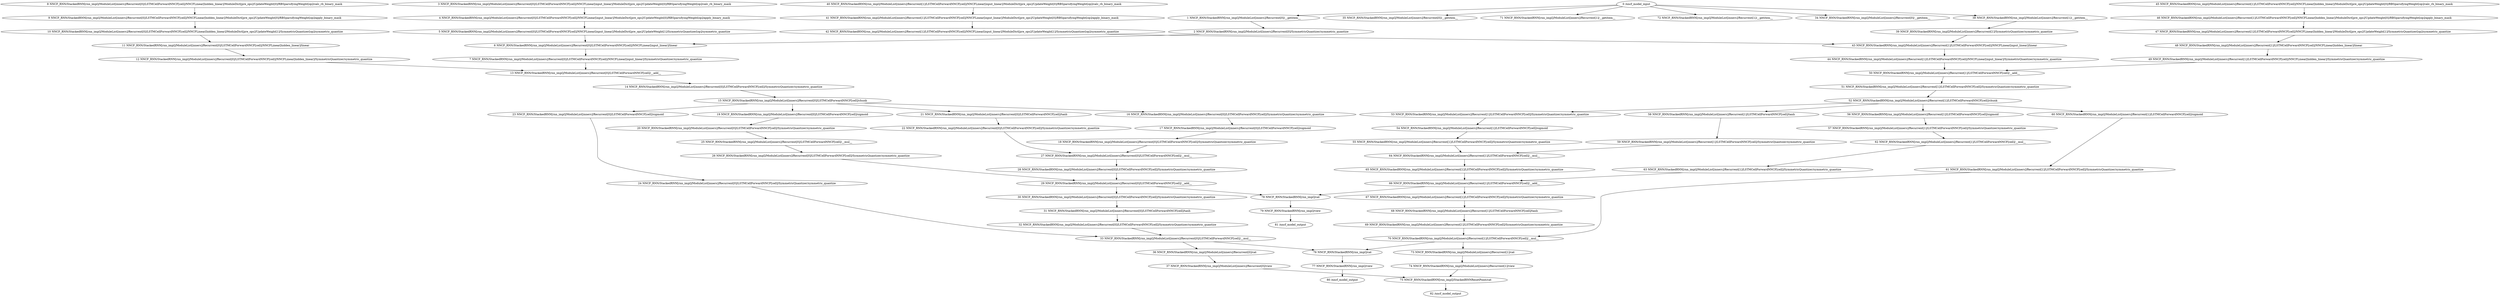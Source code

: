 strict digraph  {
"0 /nncf_model_input" [id=0, scope="", type=nncf_model_input];
"1 NNCF_RNN/StackedRNN[rnn_impl]/ModuleList[inners]/Recurrent[0]/__getitem__" [id=1, scope="NNCF_RNN/StackedRNN[rnn_impl]/ModuleList[inners]/Recurrent[0]", type=__getitem__];
"2 NNCF_RNN/StackedRNN[rnn_impl]/ModuleList[inners]/Recurrent[0]/SymmetricQuantizer/symmetric_quantize" [id=2, scope="NNCF_RNN/StackedRNN[rnn_impl]/ModuleList[inners]/Recurrent[0]/SymmetricQuantizer", type=symmetric_quantize];
"3 NNCF_RNN/StackedRNN[rnn_impl]/ModuleList[inners]/Recurrent[0]/LSTMCellForwardNNCF[cell]/NNCFLinear[input_linear]/ModuleDict[pre_ops]/UpdateWeight[0]/RBSparsifyingWeight[op]/calc_rb_binary_mask" [id=3, scope="NNCF_RNN/StackedRNN[rnn_impl]/ModuleList[inners]/Recurrent[0]/LSTMCellForwardNNCF[cell]/NNCFLinear[input_linear]/ModuleDict[pre_ops]/UpdateWeight[0]/RBSparsifyingWeight[op]", type=calc_rb_binary_mask];
"4 NNCF_RNN/StackedRNN[rnn_impl]/ModuleList[inners]/Recurrent[0]/LSTMCellForwardNNCF[cell]/NNCFLinear[input_linear]/ModuleDict[pre_ops]/UpdateWeight[0]/RBSparsifyingWeight[op]/apply_binary_mask" [id=4, scope="NNCF_RNN/StackedRNN[rnn_impl]/ModuleList[inners]/Recurrent[0]/LSTMCellForwardNNCF[cell]/NNCFLinear[input_linear]/ModuleDict[pre_ops]/UpdateWeight[0]/RBSparsifyingWeight[op]", type=apply_binary_mask];
"5 NNCF_RNN/StackedRNN[rnn_impl]/ModuleList[inners]/Recurrent[0]/LSTMCellForwardNNCF[cell]/NNCFLinear[input_linear]/ModuleDict[pre_ops]/UpdateWeight[1]/SymmetricQuantizer[op]/symmetric_quantize" [id=5, scope="NNCF_RNN/StackedRNN[rnn_impl]/ModuleList[inners]/Recurrent[0]/LSTMCellForwardNNCF[cell]/NNCFLinear[input_linear]/ModuleDict[pre_ops]/UpdateWeight[1]/SymmetricQuantizer[op]", type=symmetric_quantize];
"6 NNCF_RNN/StackedRNN[rnn_impl]/ModuleList[inners]/Recurrent[0]/LSTMCellForwardNNCF[cell]/NNCFLinear[input_linear]/linear" [id=6, scope="NNCF_RNN/StackedRNN[rnn_impl]/ModuleList[inners]/Recurrent[0]/LSTMCellForwardNNCF[cell]/NNCFLinear[input_linear]", type=linear];
"7 NNCF_RNN/StackedRNN[rnn_impl]/ModuleList[inners]/Recurrent[0]/LSTMCellForwardNNCF[cell]/NNCFLinear[input_linear]/SymmetricQuantizer/symmetric_quantize" [id=7, scope="NNCF_RNN/StackedRNN[rnn_impl]/ModuleList[inners]/Recurrent[0]/LSTMCellForwardNNCF[cell]/NNCFLinear[input_linear]/SymmetricQuantizer", type=symmetric_quantize];
"8 NNCF_RNN/StackedRNN[rnn_impl]/ModuleList[inners]/Recurrent[0]/LSTMCellForwardNNCF[cell]/NNCFLinear[hidden_linear]/ModuleDict[pre_ops]/UpdateWeight[0]/RBSparsifyingWeight[op]/calc_rb_binary_mask" [id=8, scope="NNCF_RNN/StackedRNN[rnn_impl]/ModuleList[inners]/Recurrent[0]/LSTMCellForwardNNCF[cell]/NNCFLinear[hidden_linear]/ModuleDict[pre_ops]/UpdateWeight[0]/RBSparsifyingWeight[op]", type=calc_rb_binary_mask];
"9 NNCF_RNN/StackedRNN[rnn_impl]/ModuleList[inners]/Recurrent[0]/LSTMCellForwardNNCF[cell]/NNCFLinear[hidden_linear]/ModuleDict[pre_ops]/UpdateWeight[0]/RBSparsifyingWeight[op]/apply_binary_mask" [id=9, scope="NNCF_RNN/StackedRNN[rnn_impl]/ModuleList[inners]/Recurrent[0]/LSTMCellForwardNNCF[cell]/NNCFLinear[hidden_linear]/ModuleDict[pre_ops]/UpdateWeight[0]/RBSparsifyingWeight[op]", type=apply_binary_mask];
"10 NNCF_RNN/StackedRNN[rnn_impl]/ModuleList[inners]/Recurrent[0]/LSTMCellForwardNNCF[cell]/NNCFLinear[hidden_linear]/ModuleDict[pre_ops]/UpdateWeight[1]/SymmetricQuantizer[op]/symmetric_quantize" [id=10, scope="NNCF_RNN/StackedRNN[rnn_impl]/ModuleList[inners]/Recurrent[0]/LSTMCellForwardNNCF[cell]/NNCFLinear[hidden_linear]/ModuleDict[pre_ops]/UpdateWeight[1]/SymmetricQuantizer[op]", type=symmetric_quantize];
"11 NNCF_RNN/StackedRNN[rnn_impl]/ModuleList[inners]/Recurrent[0]/LSTMCellForwardNNCF[cell]/NNCFLinear[hidden_linear]/linear" [id=11, scope="NNCF_RNN/StackedRNN[rnn_impl]/ModuleList[inners]/Recurrent[0]/LSTMCellForwardNNCF[cell]/NNCFLinear[hidden_linear]", type=linear];
"12 NNCF_RNN/StackedRNN[rnn_impl]/ModuleList[inners]/Recurrent[0]/LSTMCellForwardNNCF[cell]/NNCFLinear[hidden_linear]/SymmetricQuantizer/symmetric_quantize" [id=12, scope="NNCF_RNN/StackedRNN[rnn_impl]/ModuleList[inners]/Recurrent[0]/LSTMCellForwardNNCF[cell]/NNCFLinear[hidden_linear]/SymmetricQuantizer", type=symmetric_quantize];
"13 NNCF_RNN/StackedRNN[rnn_impl]/ModuleList[inners]/Recurrent[0]/LSTMCellForwardNNCF[cell]/__add__" [id=13, scope="NNCF_RNN/StackedRNN[rnn_impl]/ModuleList[inners]/Recurrent[0]/LSTMCellForwardNNCF[cell]", type=__add__];
"14 NNCF_RNN/StackedRNN[rnn_impl]/ModuleList[inners]/Recurrent[0]/LSTMCellForwardNNCF[cell]/SymmetricQuantizer/symmetric_quantize" [id=14, scope="NNCF_RNN/StackedRNN[rnn_impl]/ModuleList[inners]/Recurrent[0]/LSTMCellForwardNNCF[cell]/SymmetricQuantizer", type=symmetric_quantize];
"15 NNCF_RNN/StackedRNN[rnn_impl]/ModuleList[inners]/Recurrent[0]/LSTMCellForwardNNCF[cell]/chunk" [id=15, scope="NNCF_RNN/StackedRNN[rnn_impl]/ModuleList[inners]/Recurrent[0]/LSTMCellForwardNNCF[cell]", type=chunk];
"16 NNCF_RNN/StackedRNN[rnn_impl]/ModuleList[inners]/Recurrent[0]/LSTMCellForwardNNCF[cell]/SymmetricQuantizer/symmetric_quantize" [id=16, scope="NNCF_RNN/StackedRNN[rnn_impl]/ModuleList[inners]/Recurrent[0]/LSTMCellForwardNNCF[cell]/SymmetricQuantizer", type=symmetric_quantize];
"17 NNCF_RNN/StackedRNN[rnn_impl]/ModuleList[inners]/Recurrent[0]/LSTMCellForwardNNCF[cell]/sigmoid" [id=17, scope="NNCF_RNN/StackedRNN[rnn_impl]/ModuleList[inners]/Recurrent[0]/LSTMCellForwardNNCF[cell]", type=sigmoid];
"18 NNCF_RNN/StackedRNN[rnn_impl]/ModuleList[inners]/Recurrent[0]/LSTMCellForwardNNCF[cell]/SymmetricQuantizer/symmetric_quantize" [id=18, scope="NNCF_RNN/StackedRNN[rnn_impl]/ModuleList[inners]/Recurrent[0]/LSTMCellForwardNNCF[cell]/SymmetricQuantizer", type=symmetric_quantize];
"19 NNCF_RNN/StackedRNN[rnn_impl]/ModuleList[inners]/Recurrent[0]/LSTMCellForwardNNCF[cell]/sigmoid" [id=19, scope="NNCF_RNN/StackedRNN[rnn_impl]/ModuleList[inners]/Recurrent[0]/LSTMCellForwardNNCF[cell]", type=sigmoid];
"20 NNCF_RNN/StackedRNN[rnn_impl]/ModuleList[inners]/Recurrent[0]/LSTMCellForwardNNCF[cell]/SymmetricQuantizer/symmetric_quantize" [id=20, scope="NNCF_RNN/StackedRNN[rnn_impl]/ModuleList[inners]/Recurrent[0]/LSTMCellForwardNNCF[cell]/SymmetricQuantizer", type=symmetric_quantize];
"21 NNCF_RNN/StackedRNN[rnn_impl]/ModuleList[inners]/Recurrent[0]/LSTMCellForwardNNCF[cell]/tanh" [id=21, scope="NNCF_RNN/StackedRNN[rnn_impl]/ModuleList[inners]/Recurrent[0]/LSTMCellForwardNNCF[cell]", type=tanh];
"22 NNCF_RNN/StackedRNN[rnn_impl]/ModuleList[inners]/Recurrent[0]/LSTMCellForwardNNCF[cell]/SymmetricQuantizer/symmetric_quantize" [id=22, scope="NNCF_RNN/StackedRNN[rnn_impl]/ModuleList[inners]/Recurrent[0]/LSTMCellForwardNNCF[cell]/SymmetricQuantizer", type=symmetric_quantize];
"23 NNCF_RNN/StackedRNN[rnn_impl]/ModuleList[inners]/Recurrent[0]/LSTMCellForwardNNCF[cell]/sigmoid" [id=23, scope="NNCF_RNN/StackedRNN[rnn_impl]/ModuleList[inners]/Recurrent[0]/LSTMCellForwardNNCF[cell]", type=sigmoid];
"24 NNCF_RNN/StackedRNN[rnn_impl]/ModuleList[inners]/Recurrent[0]/LSTMCellForwardNNCF[cell]/SymmetricQuantizer/symmetric_quantize" [id=24, scope="NNCF_RNN/StackedRNN[rnn_impl]/ModuleList[inners]/Recurrent[0]/LSTMCellForwardNNCF[cell]/SymmetricQuantizer", type=symmetric_quantize];
"25 NNCF_RNN/StackedRNN[rnn_impl]/ModuleList[inners]/Recurrent[0]/LSTMCellForwardNNCF[cell]/__mul__" [id=25, scope="NNCF_RNN/StackedRNN[rnn_impl]/ModuleList[inners]/Recurrent[0]/LSTMCellForwardNNCF[cell]", type=__mul__];
"26 NNCF_RNN/StackedRNN[rnn_impl]/ModuleList[inners]/Recurrent[0]/LSTMCellForwardNNCF[cell]/SymmetricQuantizer/symmetric_quantize" [id=26, scope="NNCF_RNN/StackedRNN[rnn_impl]/ModuleList[inners]/Recurrent[0]/LSTMCellForwardNNCF[cell]/SymmetricQuantizer", type=symmetric_quantize];
"27 NNCF_RNN/StackedRNN[rnn_impl]/ModuleList[inners]/Recurrent[0]/LSTMCellForwardNNCF[cell]/__mul__" [id=27, scope="NNCF_RNN/StackedRNN[rnn_impl]/ModuleList[inners]/Recurrent[0]/LSTMCellForwardNNCF[cell]", type=__mul__];
"28 NNCF_RNN/StackedRNN[rnn_impl]/ModuleList[inners]/Recurrent[0]/LSTMCellForwardNNCF[cell]/SymmetricQuantizer/symmetric_quantize" [id=28, scope="NNCF_RNN/StackedRNN[rnn_impl]/ModuleList[inners]/Recurrent[0]/LSTMCellForwardNNCF[cell]/SymmetricQuantizer", type=symmetric_quantize];
"29 NNCF_RNN/StackedRNN[rnn_impl]/ModuleList[inners]/Recurrent[0]/LSTMCellForwardNNCF[cell]/__add__" [id=29, scope="NNCF_RNN/StackedRNN[rnn_impl]/ModuleList[inners]/Recurrent[0]/LSTMCellForwardNNCF[cell]", type=__add__];
"30 NNCF_RNN/StackedRNN[rnn_impl]/ModuleList[inners]/Recurrent[0]/LSTMCellForwardNNCF[cell]/SymmetricQuantizer/symmetric_quantize" [id=30, scope="NNCF_RNN/StackedRNN[rnn_impl]/ModuleList[inners]/Recurrent[0]/LSTMCellForwardNNCF[cell]/SymmetricQuantizer", type=symmetric_quantize];
"31 NNCF_RNN/StackedRNN[rnn_impl]/ModuleList[inners]/Recurrent[0]/LSTMCellForwardNNCF[cell]/tanh" [id=31, scope="NNCF_RNN/StackedRNN[rnn_impl]/ModuleList[inners]/Recurrent[0]/LSTMCellForwardNNCF[cell]", type=tanh];
"32 NNCF_RNN/StackedRNN[rnn_impl]/ModuleList[inners]/Recurrent[0]/LSTMCellForwardNNCF[cell]/SymmetricQuantizer/symmetric_quantize" [id=32, scope="NNCF_RNN/StackedRNN[rnn_impl]/ModuleList[inners]/Recurrent[0]/LSTMCellForwardNNCF[cell]/SymmetricQuantizer", type=symmetric_quantize];
"33 NNCF_RNN/StackedRNN[rnn_impl]/ModuleList[inners]/Recurrent[0]/LSTMCellForwardNNCF[cell]/__mul__" [id=33, scope="NNCF_RNN/StackedRNN[rnn_impl]/ModuleList[inners]/Recurrent[0]/LSTMCellForwardNNCF[cell]", type=__mul__];
"34 NNCF_RNN/StackedRNN[rnn_impl]/ModuleList[inners]/Recurrent[0]/__getitem__" [id=34, scope="NNCF_RNN/StackedRNN[rnn_impl]/ModuleList[inners]/Recurrent[0]", type=__getitem__];
"35 NNCF_RNN/StackedRNN[rnn_impl]/ModuleList[inners]/Recurrent[0]/__getitem__" [id=35, scope="NNCF_RNN/StackedRNN[rnn_impl]/ModuleList[inners]/Recurrent[0]", type=__getitem__];
"36 NNCF_RNN/StackedRNN[rnn_impl]/ModuleList[inners]/Recurrent[0]/cat" [id=36, scope="NNCF_RNN/StackedRNN[rnn_impl]/ModuleList[inners]/Recurrent[0]", type=cat];
"37 NNCF_RNN/StackedRNN[rnn_impl]/ModuleList[inners]/Recurrent[0]/view" [id=37, scope="NNCF_RNN/StackedRNN[rnn_impl]/ModuleList[inners]/Recurrent[0]", type=view];
"38 NNCF_RNN/StackedRNN[rnn_impl]/ModuleList[inners]/Recurrent[1]/__getitem__" [id=38, scope="NNCF_RNN/StackedRNN[rnn_impl]/ModuleList[inners]/Recurrent[1]", type=__getitem__];
"39 NNCF_RNN/StackedRNN[rnn_impl]/ModuleList[inners]/Recurrent[1]/SymmetricQuantizer/symmetric_quantize" [id=39, scope="NNCF_RNN/StackedRNN[rnn_impl]/ModuleList[inners]/Recurrent[1]/SymmetricQuantizer", type=symmetric_quantize];
"40 NNCF_RNN/StackedRNN[rnn_impl]/ModuleList[inners]/Recurrent[1]/LSTMCellForwardNNCF[cell]/NNCFLinear[input_linear]/ModuleDict[pre_ops]/UpdateWeight[0]/RBSparsifyingWeight[op]/calc_rb_binary_mask" [id=40, scope="NNCF_RNN/StackedRNN[rnn_impl]/ModuleList[inners]/Recurrent[1]/LSTMCellForwardNNCF[cell]/NNCFLinear[input_linear]/ModuleDict[pre_ops]/UpdateWeight[0]/RBSparsifyingWeight[op]", type=calc_rb_binary_mask];
"41 NNCF_RNN/StackedRNN[rnn_impl]/ModuleList[inners]/Recurrent[1]/LSTMCellForwardNNCF[cell]/NNCFLinear[input_linear]/ModuleDict[pre_ops]/UpdateWeight[0]/RBSparsifyingWeight[op]/apply_binary_mask" [id=41, scope="NNCF_RNN/StackedRNN[rnn_impl]/ModuleList[inners]/Recurrent[1]/LSTMCellForwardNNCF[cell]/NNCFLinear[input_linear]/ModuleDict[pre_ops]/UpdateWeight[0]/RBSparsifyingWeight[op]", type=apply_binary_mask];
"42 NNCF_RNN/StackedRNN[rnn_impl]/ModuleList[inners]/Recurrent[1]/LSTMCellForwardNNCF[cell]/NNCFLinear[input_linear]/ModuleDict[pre_ops]/UpdateWeight[1]/SymmetricQuantizer[op]/symmetric_quantize" [id=42, scope="NNCF_RNN/StackedRNN[rnn_impl]/ModuleList[inners]/Recurrent[1]/LSTMCellForwardNNCF[cell]/NNCFLinear[input_linear]/ModuleDict[pre_ops]/UpdateWeight[1]/SymmetricQuantizer[op]", type=symmetric_quantize];
"43 NNCF_RNN/StackedRNN[rnn_impl]/ModuleList[inners]/Recurrent[1]/LSTMCellForwardNNCF[cell]/NNCFLinear[input_linear]/linear" [id=43, scope="NNCF_RNN/StackedRNN[rnn_impl]/ModuleList[inners]/Recurrent[1]/LSTMCellForwardNNCF[cell]/NNCFLinear[input_linear]", type=linear];
"44 NNCF_RNN/StackedRNN[rnn_impl]/ModuleList[inners]/Recurrent[1]/LSTMCellForwardNNCF[cell]/NNCFLinear[input_linear]/SymmetricQuantizer/symmetric_quantize" [id=44, scope="NNCF_RNN/StackedRNN[rnn_impl]/ModuleList[inners]/Recurrent[1]/LSTMCellForwardNNCF[cell]/NNCFLinear[input_linear]/SymmetricQuantizer", type=symmetric_quantize];
"45 NNCF_RNN/StackedRNN[rnn_impl]/ModuleList[inners]/Recurrent[1]/LSTMCellForwardNNCF[cell]/NNCFLinear[hidden_linear]/ModuleDict[pre_ops]/UpdateWeight[0]/RBSparsifyingWeight[op]/calc_rb_binary_mask" [id=45, scope="NNCF_RNN/StackedRNN[rnn_impl]/ModuleList[inners]/Recurrent[1]/LSTMCellForwardNNCF[cell]/NNCFLinear[hidden_linear]/ModuleDict[pre_ops]/UpdateWeight[0]/RBSparsifyingWeight[op]", type=calc_rb_binary_mask];
"46 NNCF_RNN/StackedRNN[rnn_impl]/ModuleList[inners]/Recurrent[1]/LSTMCellForwardNNCF[cell]/NNCFLinear[hidden_linear]/ModuleDict[pre_ops]/UpdateWeight[0]/RBSparsifyingWeight[op]/apply_binary_mask" [id=46, scope="NNCF_RNN/StackedRNN[rnn_impl]/ModuleList[inners]/Recurrent[1]/LSTMCellForwardNNCF[cell]/NNCFLinear[hidden_linear]/ModuleDict[pre_ops]/UpdateWeight[0]/RBSparsifyingWeight[op]", type=apply_binary_mask];
"47 NNCF_RNN/StackedRNN[rnn_impl]/ModuleList[inners]/Recurrent[1]/LSTMCellForwardNNCF[cell]/NNCFLinear[hidden_linear]/ModuleDict[pre_ops]/UpdateWeight[1]/SymmetricQuantizer[op]/symmetric_quantize" [id=47, scope="NNCF_RNN/StackedRNN[rnn_impl]/ModuleList[inners]/Recurrent[1]/LSTMCellForwardNNCF[cell]/NNCFLinear[hidden_linear]/ModuleDict[pre_ops]/UpdateWeight[1]/SymmetricQuantizer[op]", type=symmetric_quantize];
"48 NNCF_RNN/StackedRNN[rnn_impl]/ModuleList[inners]/Recurrent[1]/LSTMCellForwardNNCF[cell]/NNCFLinear[hidden_linear]/linear" [id=48, scope="NNCF_RNN/StackedRNN[rnn_impl]/ModuleList[inners]/Recurrent[1]/LSTMCellForwardNNCF[cell]/NNCFLinear[hidden_linear]", type=linear];
"49 NNCF_RNN/StackedRNN[rnn_impl]/ModuleList[inners]/Recurrent[1]/LSTMCellForwardNNCF[cell]/NNCFLinear[hidden_linear]/SymmetricQuantizer/symmetric_quantize" [id=49, scope="NNCF_RNN/StackedRNN[rnn_impl]/ModuleList[inners]/Recurrent[1]/LSTMCellForwardNNCF[cell]/NNCFLinear[hidden_linear]/SymmetricQuantizer", type=symmetric_quantize];
"50 NNCF_RNN/StackedRNN[rnn_impl]/ModuleList[inners]/Recurrent[1]/LSTMCellForwardNNCF[cell]/__add__" [id=50, scope="NNCF_RNN/StackedRNN[rnn_impl]/ModuleList[inners]/Recurrent[1]/LSTMCellForwardNNCF[cell]", type=__add__];
"51 NNCF_RNN/StackedRNN[rnn_impl]/ModuleList[inners]/Recurrent[1]/LSTMCellForwardNNCF[cell]/SymmetricQuantizer/symmetric_quantize" [id=51, scope="NNCF_RNN/StackedRNN[rnn_impl]/ModuleList[inners]/Recurrent[1]/LSTMCellForwardNNCF[cell]/SymmetricQuantizer", type=symmetric_quantize];
"52 NNCF_RNN/StackedRNN[rnn_impl]/ModuleList[inners]/Recurrent[1]/LSTMCellForwardNNCF[cell]/chunk" [id=52, scope="NNCF_RNN/StackedRNN[rnn_impl]/ModuleList[inners]/Recurrent[1]/LSTMCellForwardNNCF[cell]", type=chunk];
"53 NNCF_RNN/StackedRNN[rnn_impl]/ModuleList[inners]/Recurrent[1]/LSTMCellForwardNNCF[cell]/SymmetricQuantizer/symmetric_quantize" [id=53, scope="NNCF_RNN/StackedRNN[rnn_impl]/ModuleList[inners]/Recurrent[1]/LSTMCellForwardNNCF[cell]/SymmetricQuantizer", type=symmetric_quantize];
"54 NNCF_RNN/StackedRNN[rnn_impl]/ModuleList[inners]/Recurrent[1]/LSTMCellForwardNNCF[cell]/sigmoid" [id=54, scope="NNCF_RNN/StackedRNN[rnn_impl]/ModuleList[inners]/Recurrent[1]/LSTMCellForwardNNCF[cell]", type=sigmoid];
"55 NNCF_RNN/StackedRNN[rnn_impl]/ModuleList[inners]/Recurrent[1]/LSTMCellForwardNNCF[cell]/SymmetricQuantizer/symmetric_quantize" [id=55, scope="NNCF_RNN/StackedRNN[rnn_impl]/ModuleList[inners]/Recurrent[1]/LSTMCellForwardNNCF[cell]/SymmetricQuantizer", type=symmetric_quantize];
"56 NNCF_RNN/StackedRNN[rnn_impl]/ModuleList[inners]/Recurrent[1]/LSTMCellForwardNNCF[cell]/sigmoid" [id=56, scope="NNCF_RNN/StackedRNN[rnn_impl]/ModuleList[inners]/Recurrent[1]/LSTMCellForwardNNCF[cell]", type=sigmoid];
"57 NNCF_RNN/StackedRNN[rnn_impl]/ModuleList[inners]/Recurrent[1]/LSTMCellForwardNNCF[cell]/SymmetricQuantizer/symmetric_quantize" [id=57, scope="NNCF_RNN/StackedRNN[rnn_impl]/ModuleList[inners]/Recurrent[1]/LSTMCellForwardNNCF[cell]/SymmetricQuantizer", type=symmetric_quantize];
"58 NNCF_RNN/StackedRNN[rnn_impl]/ModuleList[inners]/Recurrent[1]/LSTMCellForwardNNCF[cell]/tanh" [id=58, scope="NNCF_RNN/StackedRNN[rnn_impl]/ModuleList[inners]/Recurrent[1]/LSTMCellForwardNNCF[cell]", type=tanh];
"59 NNCF_RNN/StackedRNN[rnn_impl]/ModuleList[inners]/Recurrent[1]/LSTMCellForwardNNCF[cell]/SymmetricQuantizer/symmetric_quantize" [id=59, scope="NNCF_RNN/StackedRNN[rnn_impl]/ModuleList[inners]/Recurrent[1]/LSTMCellForwardNNCF[cell]/SymmetricQuantizer", type=symmetric_quantize];
"60 NNCF_RNN/StackedRNN[rnn_impl]/ModuleList[inners]/Recurrent[1]/LSTMCellForwardNNCF[cell]/sigmoid" [id=60, scope="NNCF_RNN/StackedRNN[rnn_impl]/ModuleList[inners]/Recurrent[1]/LSTMCellForwardNNCF[cell]", type=sigmoid];
"61 NNCF_RNN/StackedRNN[rnn_impl]/ModuleList[inners]/Recurrent[1]/LSTMCellForwardNNCF[cell]/SymmetricQuantizer/symmetric_quantize" [id=61, scope="NNCF_RNN/StackedRNN[rnn_impl]/ModuleList[inners]/Recurrent[1]/LSTMCellForwardNNCF[cell]/SymmetricQuantizer", type=symmetric_quantize];
"62 NNCF_RNN/StackedRNN[rnn_impl]/ModuleList[inners]/Recurrent[1]/LSTMCellForwardNNCF[cell]/__mul__" [id=62, scope="NNCF_RNN/StackedRNN[rnn_impl]/ModuleList[inners]/Recurrent[1]/LSTMCellForwardNNCF[cell]", type=__mul__];
"63 NNCF_RNN/StackedRNN[rnn_impl]/ModuleList[inners]/Recurrent[1]/LSTMCellForwardNNCF[cell]/SymmetricQuantizer/symmetric_quantize" [id=63, scope="NNCF_RNN/StackedRNN[rnn_impl]/ModuleList[inners]/Recurrent[1]/LSTMCellForwardNNCF[cell]/SymmetricQuantizer", type=symmetric_quantize];
"64 NNCF_RNN/StackedRNN[rnn_impl]/ModuleList[inners]/Recurrent[1]/LSTMCellForwardNNCF[cell]/__mul__" [id=64, scope="NNCF_RNN/StackedRNN[rnn_impl]/ModuleList[inners]/Recurrent[1]/LSTMCellForwardNNCF[cell]", type=__mul__];
"65 NNCF_RNN/StackedRNN[rnn_impl]/ModuleList[inners]/Recurrent[1]/LSTMCellForwardNNCF[cell]/SymmetricQuantizer/symmetric_quantize" [id=65, scope="NNCF_RNN/StackedRNN[rnn_impl]/ModuleList[inners]/Recurrent[1]/LSTMCellForwardNNCF[cell]/SymmetricQuantizer", type=symmetric_quantize];
"66 NNCF_RNN/StackedRNN[rnn_impl]/ModuleList[inners]/Recurrent[1]/LSTMCellForwardNNCF[cell]/__add__" [id=66, scope="NNCF_RNN/StackedRNN[rnn_impl]/ModuleList[inners]/Recurrent[1]/LSTMCellForwardNNCF[cell]", type=__add__];
"67 NNCF_RNN/StackedRNN[rnn_impl]/ModuleList[inners]/Recurrent[1]/LSTMCellForwardNNCF[cell]/SymmetricQuantizer/symmetric_quantize" [id=67, scope="NNCF_RNN/StackedRNN[rnn_impl]/ModuleList[inners]/Recurrent[1]/LSTMCellForwardNNCF[cell]/SymmetricQuantizer", type=symmetric_quantize];
"68 NNCF_RNN/StackedRNN[rnn_impl]/ModuleList[inners]/Recurrent[1]/LSTMCellForwardNNCF[cell]/tanh" [id=68, scope="NNCF_RNN/StackedRNN[rnn_impl]/ModuleList[inners]/Recurrent[1]/LSTMCellForwardNNCF[cell]", type=tanh];
"69 NNCF_RNN/StackedRNN[rnn_impl]/ModuleList[inners]/Recurrent[1]/LSTMCellForwardNNCF[cell]/SymmetricQuantizer/symmetric_quantize" [id=69, scope="NNCF_RNN/StackedRNN[rnn_impl]/ModuleList[inners]/Recurrent[1]/LSTMCellForwardNNCF[cell]/SymmetricQuantizer", type=symmetric_quantize];
"70 NNCF_RNN/StackedRNN[rnn_impl]/ModuleList[inners]/Recurrent[1]/LSTMCellForwardNNCF[cell]/__mul__" [id=70, scope="NNCF_RNN/StackedRNN[rnn_impl]/ModuleList[inners]/Recurrent[1]/LSTMCellForwardNNCF[cell]", type=__mul__];
"71 NNCF_RNN/StackedRNN[rnn_impl]/ModuleList[inners]/Recurrent[1]/__getitem__" [id=71, scope="NNCF_RNN/StackedRNN[rnn_impl]/ModuleList[inners]/Recurrent[1]", type=__getitem__];
"72 NNCF_RNN/StackedRNN[rnn_impl]/ModuleList[inners]/Recurrent[1]/__getitem__" [id=72, scope="NNCF_RNN/StackedRNN[rnn_impl]/ModuleList[inners]/Recurrent[1]", type=__getitem__];
"73 NNCF_RNN/StackedRNN[rnn_impl]/ModuleList[inners]/Recurrent[1]/cat" [id=73, scope="NNCF_RNN/StackedRNN[rnn_impl]/ModuleList[inners]/Recurrent[1]", type=cat];
"74 NNCF_RNN/StackedRNN[rnn_impl]/ModuleList[inners]/Recurrent[1]/view" [id=74, scope="NNCF_RNN/StackedRNN[rnn_impl]/ModuleList[inners]/Recurrent[1]", type=view];
"75 NNCF_RNN/StackedRNN[rnn_impl]/StackedRNNResetPoint/cat" [id=75, scope="NNCF_RNN/StackedRNN[rnn_impl]/StackedRNNResetPoint", type=cat];
"76 NNCF_RNN/StackedRNN[rnn_impl]/cat" [id=76, scope="NNCF_RNN/StackedRNN[rnn_impl]", type=cat];
"77 NNCF_RNN/StackedRNN[rnn_impl]/view" [id=77, scope="NNCF_RNN/StackedRNN[rnn_impl]", type=view];
"78 NNCF_RNN/StackedRNN[rnn_impl]/cat" [id=78, scope="NNCF_RNN/StackedRNN[rnn_impl]", type=cat];
"79 NNCF_RNN/StackedRNN[rnn_impl]/view" [id=79, scope="NNCF_RNN/StackedRNN[rnn_impl]", type=view];
"80 /nncf_model_output" [id=80, scope="", type=nncf_model_output];
"81 /nncf_model_output" [id=81, scope="", type=nncf_model_output];
"82 /nncf_model_output" [id=82, scope="", type=nncf_model_output];
"0 /nncf_model_input" -> "1 NNCF_RNN/StackedRNN[rnn_impl]/ModuleList[inners]/Recurrent[0]/__getitem__";
"1 NNCF_RNN/StackedRNN[rnn_impl]/ModuleList[inners]/Recurrent[0]/__getitem__" -> "2 NNCF_RNN/StackedRNN[rnn_impl]/ModuleList[inners]/Recurrent[0]/SymmetricQuantizer/symmetric_quantize";
"2 NNCF_RNN/StackedRNN[rnn_impl]/ModuleList[inners]/Recurrent[0]/SymmetricQuantizer/symmetric_quantize" -> "6 NNCF_RNN/StackedRNN[rnn_impl]/ModuleList[inners]/Recurrent[0]/LSTMCellForwardNNCF[cell]/NNCFLinear[input_linear]/linear";
"0 /nncf_model_input" -> "34 NNCF_RNN/StackedRNN[rnn_impl]/ModuleList[inners]/Recurrent[0]/__getitem__";
"3 NNCF_RNN/StackedRNN[rnn_impl]/ModuleList[inners]/Recurrent[0]/LSTMCellForwardNNCF[cell]/NNCFLinear[input_linear]/ModuleDict[pre_ops]/UpdateWeight[0]/RBSparsifyingWeight[op]/calc_rb_binary_mask" -> "4 NNCF_RNN/StackedRNN[rnn_impl]/ModuleList[inners]/Recurrent[0]/LSTMCellForwardNNCF[cell]/NNCFLinear[input_linear]/ModuleDict[pre_ops]/UpdateWeight[0]/RBSparsifyingWeight[op]/apply_binary_mask";
"0 /nncf_model_input" -> "35 NNCF_RNN/StackedRNN[rnn_impl]/ModuleList[inners]/Recurrent[0]/__getitem__";
"0 /nncf_model_input" -> "38 NNCF_RNN/StackedRNN[rnn_impl]/ModuleList[inners]/Recurrent[1]/__getitem__";
"4 NNCF_RNN/StackedRNN[rnn_impl]/ModuleList[inners]/Recurrent[0]/LSTMCellForwardNNCF[cell]/NNCFLinear[input_linear]/ModuleDict[pre_ops]/UpdateWeight[0]/RBSparsifyingWeight[op]/apply_binary_mask" -> "5 NNCF_RNN/StackedRNN[rnn_impl]/ModuleList[inners]/Recurrent[0]/LSTMCellForwardNNCF[cell]/NNCFLinear[input_linear]/ModuleDict[pre_ops]/UpdateWeight[1]/SymmetricQuantizer[op]/symmetric_quantize";
"5 NNCF_RNN/StackedRNN[rnn_impl]/ModuleList[inners]/Recurrent[0]/LSTMCellForwardNNCF[cell]/NNCFLinear[input_linear]/ModuleDict[pre_ops]/UpdateWeight[1]/SymmetricQuantizer[op]/symmetric_quantize" -> "6 NNCF_RNN/StackedRNN[rnn_impl]/ModuleList[inners]/Recurrent[0]/LSTMCellForwardNNCF[cell]/NNCFLinear[input_linear]/linear";
"6 NNCF_RNN/StackedRNN[rnn_impl]/ModuleList[inners]/Recurrent[0]/LSTMCellForwardNNCF[cell]/NNCFLinear[input_linear]/linear" -> "7 NNCF_RNN/StackedRNN[rnn_impl]/ModuleList[inners]/Recurrent[0]/LSTMCellForwardNNCF[cell]/NNCFLinear[input_linear]/SymmetricQuantizer/symmetric_quantize";
"0 /nncf_model_input" -> "71 NNCF_RNN/StackedRNN[rnn_impl]/ModuleList[inners]/Recurrent[1]/__getitem__";
"0 /nncf_model_input" -> "72 NNCF_RNN/StackedRNN[rnn_impl]/ModuleList[inners]/Recurrent[1]/__getitem__";
"8 NNCF_RNN/StackedRNN[rnn_impl]/ModuleList[inners]/Recurrent[0]/LSTMCellForwardNNCF[cell]/NNCFLinear[hidden_linear]/ModuleDict[pre_ops]/UpdateWeight[0]/RBSparsifyingWeight[op]/calc_rb_binary_mask" -> "9 NNCF_RNN/StackedRNN[rnn_impl]/ModuleList[inners]/Recurrent[0]/LSTMCellForwardNNCF[cell]/NNCFLinear[hidden_linear]/ModuleDict[pre_ops]/UpdateWeight[0]/RBSparsifyingWeight[op]/apply_binary_mask";
"7 NNCF_RNN/StackedRNN[rnn_impl]/ModuleList[inners]/Recurrent[0]/LSTMCellForwardNNCF[cell]/NNCFLinear[input_linear]/SymmetricQuantizer/symmetric_quantize" -> "13 NNCF_RNN/StackedRNN[rnn_impl]/ModuleList[inners]/Recurrent[0]/LSTMCellForwardNNCF[cell]/__add__";
"9 NNCF_RNN/StackedRNN[rnn_impl]/ModuleList[inners]/Recurrent[0]/LSTMCellForwardNNCF[cell]/NNCFLinear[hidden_linear]/ModuleDict[pre_ops]/UpdateWeight[0]/RBSparsifyingWeight[op]/apply_binary_mask" -> "10 NNCF_RNN/StackedRNN[rnn_impl]/ModuleList[inners]/Recurrent[0]/LSTMCellForwardNNCF[cell]/NNCFLinear[hidden_linear]/ModuleDict[pre_ops]/UpdateWeight[1]/SymmetricQuantizer[op]/symmetric_quantize";
"10 NNCF_RNN/StackedRNN[rnn_impl]/ModuleList[inners]/Recurrent[0]/LSTMCellForwardNNCF[cell]/NNCFLinear[hidden_linear]/ModuleDict[pre_ops]/UpdateWeight[1]/SymmetricQuantizer[op]/symmetric_quantize" -> "11 NNCF_RNN/StackedRNN[rnn_impl]/ModuleList[inners]/Recurrent[0]/LSTMCellForwardNNCF[cell]/NNCFLinear[hidden_linear]/linear";
"11 NNCF_RNN/StackedRNN[rnn_impl]/ModuleList[inners]/Recurrent[0]/LSTMCellForwardNNCF[cell]/NNCFLinear[hidden_linear]/linear" -> "12 NNCF_RNN/StackedRNN[rnn_impl]/ModuleList[inners]/Recurrent[0]/LSTMCellForwardNNCF[cell]/NNCFLinear[hidden_linear]/SymmetricQuantizer/symmetric_quantize";
"12 NNCF_RNN/StackedRNN[rnn_impl]/ModuleList[inners]/Recurrent[0]/LSTMCellForwardNNCF[cell]/NNCFLinear[hidden_linear]/SymmetricQuantizer/symmetric_quantize" -> "13 NNCF_RNN/StackedRNN[rnn_impl]/ModuleList[inners]/Recurrent[0]/LSTMCellForwardNNCF[cell]/__add__";
"13 NNCF_RNN/StackedRNN[rnn_impl]/ModuleList[inners]/Recurrent[0]/LSTMCellForwardNNCF[cell]/__add__" -> "14 NNCF_RNN/StackedRNN[rnn_impl]/ModuleList[inners]/Recurrent[0]/LSTMCellForwardNNCF[cell]/SymmetricQuantizer/symmetric_quantize";
"14 NNCF_RNN/StackedRNN[rnn_impl]/ModuleList[inners]/Recurrent[0]/LSTMCellForwardNNCF[cell]/SymmetricQuantizer/symmetric_quantize" -> "15 NNCF_RNN/StackedRNN[rnn_impl]/ModuleList[inners]/Recurrent[0]/LSTMCellForwardNNCF[cell]/chunk";
"15 NNCF_RNN/StackedRNN[rnn_impl]/ModuleList[inners]/Recurrent[0]/LSTMCellForwardNNCF[cell]/chunk" -> "16 NNCF_RNN/StackedRNN[rnn_impl]/ModuleList[inners]/Recurrent[0]/LSTMCellForwardNNCF[cell]/SymmetricQuantizer/symmetric_quantize";
"15 NNCF_RNN/StackedRNN[rnn_impl]/ModuleList[inners]/Recurrent[0]/LSTMCellForwardNNCF[cell]/chunk" -> "19 NNCF_RNN/StackedRNN[rnn_impl]/ModuleList[inners]/Recurrent[0]/LSTMCellForwardNNCF[cell]/sigmoid";
"15 NNCF_RNN/StackedRNN[rnn_impl]/ModuleList[inners]/Recurrent[0]/LSTMCellForwardNNCF[cell]/chunk" -> "21 NNCF_RNN/StackedRNN[rnn_impl]/ModuleList[inners]/Recurrent[0]/LSTMCellForwardNNCF[cell]/tanh";
"15 NNCF_RNN/StackedRNN[rnn_impl]/ModuleList[inners]/Recurrent[0]/LSTMCellForwardNNCF[cell]/chunk" -> "23 NNCF_RNN/StackedRNN[rnn_impl]/ModuleList[inners]/Recurrent[0]/LSTMCellForwardNNCF[cell]/sigmoid";
"16 NNCF_RNN/StackedRNN[rnn_impl]/ModuleList[inners]/Recurrent[0]/LSTMCellForwardNNCF[cell]/SymmetricQuantizer/symmetric_quantize" -> "17 NNCF_RNN/StackedRNN[rnn_impl]/ModuleList[inners]/Recurrent[0]/LSTMCellForwardNNCF[cell]/sigmoid";
"17 NNCF_RNN/StackedRNN[rnn_impl]/ModuleList[inners]/Recurrent[0]/LSTMCellForwardNNCF[cell]/sigmoid" -> "18 NNCF_RNN/StackedRNN[rnn_impl]/ModuleList[inners]/Recurrent[0]/LSTMCellForwardNNCF[cell]/SymmetricQuantizer/symmetric_quantize";
"18 NNCF_RNN/StackedRNN[rnn_impl]/ModuleList[inners]/Recurrent[0]/LSTMCellForwardNNCF[cell]/SymmetricQuantizer/symmetric_quantize" -> "27 NNCF_RNN/StackedRNN[rnn_impl]/ModuleList[inners]/Recurrent[0]/LSTMCellForwardNNCF[cell]/__mul__";
"19 NNCF_RNN/StackedRNN[rnn_impl]/ModuleList[inners]/Recurrent[0]/LSTMCellForwardNNCF[cell]/sigmoid" -> "20 NNCF_RNN/StackedRNN[rnn_impl]/ModuleList[inners]/Recurrent[0]/LSTMCellForwardNNCF[cell]/SymmetricQuantizer/symmetric_quantize";
"20 NNCF_RNN/StackedRNN[rnn_impl]/ModuleList[inners]/Recurrent[0]/LSTMCellForwardNNCF[cell]/SymmetricQuantizer/symmetric_quantize" -> "25 NNCF_RNN/StackedRNN[rnn_impl]/ModuleList[inners]/Recurrent[0]/LSTMCellForwardNNCF[cell]/__mul__";
"21 NNCF_RNN/StackedRNN[rnn_impl]/ModuleList[inners]/Recurrent[0]/LSTMCellForwardNNCF[cell]/tanh" -> "22 NNCF_RNN/StackedRNN[rnn_impl]/ModuleList[inners]/Recurrent[0]/LSTMCellForwardNNCF[cell]/SymmetricQuantizer/symmetric_quantize";
"22 NNCF_RNN/StackedRNN[rnn_impl]/ModuleList[inners]/Recurrent[0]/LSTMCellForwardNNCF[cell]/SymmetricQuantizer/symmetric_quantize" -> "27 NNCF_RNN/StackedRNN[rnn_impl]/ModuleList[inners]/Recurrent[0]/LSTMCellForwardNNCF[cell]/__mul__";
"23 NNCF_RNN/StackedRNN[rnn_impl]/ModuleList[inners]/Recurrent[0]/LSTMCellForwardNNCF[cell]/sigmoid" -> "24 NNCF_RNN/StackedRNN[rnn_impl]/ModuleList[inners]/Recurrent[0]/LSTMCellForwardNNCF[cell]/SymmetricQuantizer/symmetric_quantize";
"24 NNCF_RNN/StackedRNN[rnn_impl]/ModuleList[inners]/Recurrent[0]/LSTMCellForwardNNCF[cell]/SymmetricQuantizer/symmetric_quantize" -> "33 NNCF_RNN/StackedRNN[rnn_impl]/ModuleList[inners]/Recurrent[0]/LSTMCellForwardNNCF[cell]/__mul__";
"25 NNCF_RNN/StackedRNN[rnn_impl]/ModuleList[inners]/Recurrent[0]/LSTMCellForwardNNCF[cell]/__mul__" -> "26 NNCF_RNN/StackedRNN[rnn_impl]/ModuleList[inners]/Recurrent[0]/LSTMCellForwardNNCF[cell]/SymmetricQuantizer/symmetric_quantize";
"26 NNCF_RNN/StackedRNN[rnn_impl]/ModuleList[inners]/Recurrent[0]/LSTMCellForwardNNCF[cell]/SymmetricQuantizer/symmetric_quantize" -> "29 NNCF_RNN/StackedRNN[rnn_impl]/ModuleList[inners]/Recurrent[0]/LSTMCellForwardNNCF[cell]/__add__";
"27 NNCF_RNN/StackedRNN[rnn_impl]/ModuleList[inners]/Recurrent[0]/LSTMCellForwardNNCF[cell]/__mul__" -> "28 NNCF_RNN/StackedRNN[rnn_impl]/ModuleList[inners]/Recurrent[0]/LSTMCellForwardNNCF[cell]/SymmetricQuantizer/symmetric_quantize";
"28 NNCF_RNN/StackedRNN[rnn_impl]/ModuleList[inners]/Recurrent[0]/LSTMCellForwardNNCF[cell]/SymmetricQuantizer/symmetric_quantize" -> "29 NNCF_RNN/StackedRNN[rnn_impl]/ModuleList[inners]/Recurrent[0]/LSTMCellForwardNNCF[cell]/__add__";
"29 NNCF_RNN/StackedRNN[rnn_impl]/ModuleList[inners]/Recurrent[0]/LSTMCellForwardNNCF[cell]/__add__" -> "30 NNCF_RNN/StackedRNN[rnn_impl]/ModuleList[inners]/Recurrent[0]/LSTMCellForwardNNCF[cell]/SymmetricQuantizer/symmetric_quantize";
"29 NNCF_RNN/StackedRNN[rnn_impl]/ModuleList[inners]/Recurrent[0]/LSTMCellForwardNNCF[cell]/__add__" -> "78 NNCF_RNN/StackedRNN[rnn_impl]/cat";
"30 NNCF_RNN/StackedRNN[rnn_impl]/ModuleList[inners]/Recurrent[0]/LSTMCellForwardNNCF[cell]/SymmetricQuantizer/symmetric_quantize" -> "31 NNCF_RNN/StackedRNN[rnn_impl]/ModuleList[inners]/Recurrent[0]/LSTMCellForwardNNCF[cell]/tanh";
"31 NNCF_RNN/StackedRNN[rnn_impl]/ModuleList[inners]/Recurrent[0]/LSTMCellForwardNNCF[cell]/tanh" -> "32 NNCF_RNN/StackedRNN[rnn_impl]/ModuleList[inners]/Recurrent[0]/LSTMCellForwardNNCF[cell]/SymmetricQuantizer/symmetric_quantize";
"32 NNCF_RNN/StackedRNN[rnn_impl]/ModuleList[inners]/Recurrent[0]/LSTMCellForwardNNCF[cell]/SymmetricQuantizer/symmetric_quantize" -> "33 NNCF_RNN/StackedRNN[rnn_impl]/ModuleList[inners]/Recurrent[0]/LSTMCellForwardNNCF[cell]/__mul__";
"33 NNCF_RNN/StackedRNN[rnn_impl]/ModuleList[inners]/Recurrent[0]/LSTMCellForwardNNCF[cell]/__mul__" -> "36 NNCF_RNN/StackedRNN[rnn_impl]/ModuleList[inners]/Recurrent[0]/cat";
"33 NNCF_RNN/StackedRNN[rnn_impl]/ModuleList[inners]/Recurrent[0]/LSTMCellForwardNNCF[cell]/__mul__" -> "76 NNCF_RNN/StackedRNN[rnn_impl]/cat";
"36 NNCF_RNN/StackedRNN[rnn_impl]/ModuleList[inners]/Recurrent[0]/cat" -> "37 NNCF_RNN/StackedRNN[rnn_impl]/ModuleList[inners]/Recurrent[0]/view";
"37 NNCF_RNN/StackedRNN[rnn_impl]/ModuleList[inners]/Recurrent[0]/view" -> "75 NNCF_RNN/StackedRNN[rnn_impl]/StackedRNNResetPoint/cat";
"38 NNCF_RNN/StackedRNN[rnn_impl]/ModuleList[inners]/Recurrent[1]/__getitem__" -> "39 NNCF_RNN/StackedRNN[rnn_impl]/ModuleList[inners]/Recurrent[1]/SymmetricQuantizer/symmetric_quantize";
"39 NNCF_RNN/StackedRNN[rnn_impl]/ModuleList[inners]/Recurrent[1]/SymmetricQuantizer/symmetric_quantize" -> "43 NNCF_RNN/StackedRNN[rnn_impl]/ModuleList[inners]/Recurrent[1]/LSTMCellForwardNNCF[cell]/NNCFLinear[input_linear]/linear";
"40 NNCF_RNN/StackedRNN[rnn_impl]/ModuleList[inners]/Recurrent[1]/LSTMCellForwardNNCF[cell]/NNCFLinear[input_linear]/ModuleDict[pre_ops]/UpdateWeight[0]/RBSparsifyingWeight[op]/calc_rb_binary_mask" -> "41 NNCF_RNN/StackedRNN[rnn_impl]/ModuleList[inners]/Recurrent[1]/LSTMCellForwardNNCF[cell]/NNCFLinear[input_linear]/ModuleDict[pre_ops]/UpdateWeight[0]/RBSparsifyingWeight[op]/apply_binary_mask";
"41 NNCF_RNN/StackedRNN[rnn_impl]/ModuleList[inners]/Recurrent[1]/LSTMCellForwardNNCF[cell]/NNCFLinear[input_linear]/ModuleDict[pre_ops]/UpdateWeight[0]/RBSparsifyingWeight[op]/apply_binary_mask" -> "42 NNCF_RNN/StackedRNN[rnn_impl]/ModuleList[inners]/Recurrent[1]/LSTMCellForwardNNCF[cell]/NNCFLinear[input_linear]/ModuleDict[pre_ops]/UpdateWeight[1]/SymmetricQuantizer[op]/symmetric_quantize";
"42 NNCF_RNN/StackedRNN[rnn_impl]/ModuleList[inners]/Recurrent[1]/LSTMCellForwardNNCF[cell]/NNCFLinear[input_linear]/ModuleDict[pre_ops]/UpdateWeight[1]/SymmetricQuantizer[op]/symmetric_quantize" -> "43 NNCF_RNN/StackedRNN[rnn_impl]/ModuleList[inners]/Recurrent[1]/LSTMCellForwardNNCF[cell]/NNCFLinear[input_linear]/linear";
"43 NNCF_RNN/StackedRNN[rnn_impl]/ModuleList[inners]/Recurrent[1]/LSTMCellForwardNNCF[cell]/NNCFLinear[input_linear]/linear" -> "44 NNCF_RNN/StackedRNN[rnn_impl]/ModuleList[inners]/Recurrent[1]/LSTMCellForwardNNCF[cell]/NNCFLinear[input_linear]/SymmetricQuantizer/symmetric_quantize";
"44 NNCF_RNN/StackedRNN[rnn_impl]/ModuleList[inners]/Recurrent[1]/LSTMCellForwardNNCF[cell]/NNCFLinear[input_linear]/SymmetricQuantizer/symmetric_quantize" -> "50 NNCF_RNN/StackedRNN[rnn_impl]/ModuleList[inners]/Recurrent[1]/LSTMCellForwardNNCF[cell]/__add__";
"45 NNCF_RNN/StackedRNN[rnn_impl]/ModuleList[inners]/Recurrent[1]/LSTMCellForwardNNCF[cell]/NNCFLinear[hidden_linear]/ModuleDict[pre_ops]/UpdateWeight[0]/RBSparsifyingWeight[op]/calc_rb_binary_mask" -> "46 NNCF_RNN/StackedRNN[rnn_impl]/ModuleList[inners]/Recurrent[1]/LSTMCellForwardNNCF[cell]/NNCFLinear[hidden_linear]/ModuleDict[pre_ops]/UpdateWeight[0]/RBSparsifyingWeight[op]/apply_binary_mask";
"46 NNCF_RNN/StackedRNN[rnn_impl]/ModuleList[inners]/Recurrent[1]/LSTMCellForwardNNCF[cell]/NNCFLinear[hidden_linear]/ModuleDict[pre_ops]/UpdateWeight[0]/RBSparsifyingWeight[op]/apply_binary_mask" -> "47 NNCF_RNN/StackedRNN[rnn_impl]/ModuleList[inners]/Recurrent[1]/LSTMCellForwardNNCF[cell]/NNCFLinear[hidden_linear]/ModuleDict[pre_ops]/UpdateWeight[1]/SymmetricQuantizer[op]/symmetric_quantize";
"47 NNCF_RNN/StackedRNN[rnn_impl]/ModuleList[inners]/Recurrent[1]/LSTMCellForwardNNCF[cell]/NNCFLinear[hidden_linear]/ModuleDict[pre_ops]/UpdateWeight[1]/SymmetricQuantizer[op]/symmetric_quantize" -> "48 NNCF_RNN/StackedRNN[rnn_impl]/ModuleList[inners]/Recurrent[1]/LSTMCellForwardNNCF[cell]/NNCFLinear[hidden_linear]/linear";
"48 NNCF_RNN/StackedRNN[rnn_impl]/ModuleList[inners]/Recurrent[1]/LSTMCellForwardNNCF[cell]/NNCFLinear[hidden_linear]/linear" -> "49 NNCF_RNN/StackedRNN[rnn_impl]/ModuleList[inners]/Recurrent[1]/LSTMCellForwardNNCF[cell]/NNCFLinear[hidden_linear]/SymmetricQuantizer/symmetric_quantize";
"49 NNCF_RNN/StackedRNN[rnn_impl]/ModuleList[inners]/Recurrent[1]/LSTMCellForwardNNCF[cell]/NNCFLinear[hidden_linear]/SymmetricQuantizer/symmetric_quantize" -> "50 NNCF_RNN/StackedRNN[rnn_impl]/ModuleList[inners]/Recurrent[1]/LSTMCellForwardNNCF[cell]/__add__";
"50 NNCF_RNN/StackedRNN[rnn_impl]/ModuleList[inners]/Recurrent[1]/LSTMCellForwardNNCF[cell]/__add__" -> "51 NNCF_RNN/StackedRNN[rnn_impl]/ModuleList[inners]/Recurrent[1]/LSTMCellForwardNNCF[cell]/SymmetricQuantizer/symmetric_quantize";
"51 NNCF_RNN/StackedRNN[rnn_impl]/ModuleList[inners]/Recurrent[1]/LSTMCellForwardNNCF[cell]/SymmetricQuantizer/symmetric_quantize" -> "52 NNCF_RNN/StackedRNN[rnn_impl]/ModuleList[inners]/Recurrent[1]/LSTMCellForwardNNCF[cell]/chunk";
"52 NNCF_RNN/StackedRNN[rnn_impl]/ModuleList[inners]/Recurrent[1]/LSTMCellForwardNNCF[cell]/chunk" -> "53 NNCF_RNN/StackedRNN[rnn_impl]/ModuleList[inners]/Recurrent[1]/LSTMCellForwardNNCF[cell]/SymmetricQuantizer/symmetric_quantize";
"52 NNCF_RNN/StackedRNN[rnn_impl]/ModuleList[inners]/Recurrent[1]/LSTMCellForwardNNCF[cell]/chunk" -> "56 NNCF_RNN/StackedRNN[rnn_impl]/ModuleList[inners]/Recurrent[1]/LSTMCellForwardNNCF[cell]/sigmoid";
"52 NNCF_RNN/StackedRNN[rnn_impl]/ModuleList[inners]/Recurrent[1]/LSTMCellForwardNNCF[cell]/chunk" -> "58 NNCF_RNN/StackedRNN[rnn_impl]/ModuleList[inners]/Recurrent[1]/LSTMCellForwardNNCF[cell]/tanh";
"52 NNCF_RNN/StackedRNN[rnn_impl]/ModuleList[inners]/Recurrent[1]/LSTMCellForwardNNCF[cell]/chunk" -> "60 NNCF_RNN/StackedRNN[rnn_impl]/ModuleList[inners]/Recurrent[1]/LSTMCellForwardNNCF[cell]/sigmoid";
"53 NNCF_RNN/StackedRNN[rnn_impl]/ModuleList[inners]/Recurrent[1]/LSTMCellForwardNNCF[cell]/SymmetricQuantizer/symmetric_quantize" -> "54 NNCF_RNN/StackedRNN[rnn_impl]/ModuleList[inners]/Recurrent[1]/LSTMCellForwardNNCF[cell]/sigmoid";
"54 NNCF_RNN/StackedRNN[rnn_impl]/ModuleList[inners]/Recurrent[1]/LSTMCellForwardNNCF[cell]/sigmoid" -> "55 NNCF_RNN/StackedRNN[rnn_impl]/ModuleList[inners]/Recurrent[1]/LSTMCellForwardNNCF[cell]/SymmetricQuantizer/symmetric_quantize";
"55 NNCF_RNN/StackedRNN[rnn_impl]/ModuleList[inners]/Recurrent[1]/LSTMCellForwardNNCF[cell]/SymmetricQuantizer/symmetric_quantize" -> "64 NNCF_RNN/StackedRNN[rnn_impl]/ModuleList[inners]/Recurrent[1]/LSTMCellForwardNNCF[cell]/__mul__";
"56 NNCF_RNN/StackedRNN[rnn_impl]/ModuleList[inners]/Recurrent[1]/LSTMCellForwardNNCF[cell]/sigmoid" -> "57 NNCF_RNN/StackedRNN[rnn_impl]/ModuleList[inners]/Recurrent[1]/LSTMCellForwardNNCF[cell]/SymmetricQuantizer/symmetric_quantize";
"57 NNCF_RNN/StackedRNN[rnn_impl]/ModuleList[inners]/Recurrent[1]/LSTMCellForwardNNCF[cell]/SymmetricQuantizer/symmetric_quantize" -> "62 NNCF_RNN/StackedRNN[rnn_impl]/ModuleList[inners]/Recurrent[1]/LSTMCellForwardNNCF[cell]/__mul__";
"58 NNCF_RNN/StackedRNN[rnn_impl]/ModuleList[inners]/Recurrent[1]/LSTMCellForwardNNCF[cell]/tanh" -> "59 NNCF_RNN/StackedRNN[rnn_impl]/ModuleList[inners]/Recurrent[1]/LSTMCellForwardNNCF[cell]/SymmetricQuantizer/symmetric_quantize";
"59 NNCF_RNN/StackedRNN[rnn_impl]/ModuleList[inners]/Recurrent[1]/LSTMCellForwardNNCF[cell]/SymmetricQuantizer/symmetric_quantize" -> "64 NNCF_RNN/StackedRNN[rnn_impl]/ModuleList[inners]/Recurrent[1]/LSTMCellForwardNNCF[cell]/__mul__";
"60 NNCF_RNN/StackedRNN[rnn_impl]/ModuleList[inners]/Recurrent[1]/LSTMCellForwardNNCF[cell]/sigmoid" -> "61 NNCF_RNN/StackedRNN[rnn_impl]/ModuleList[inners]/Recurrent[1]/LSTMCellForwardNNCF[cell]/SymmetricQuantizer/symmetric_quantize";
"61 NNCF_RNN/StackedRNN[rnn_impl]/ModuleList[inners]/Recurrent[1]/LSTMCellForwardNNCF[cell]/SymmetricQuantizer/symmetric_quantize" -> "70 NNCF_RNN/StackedRNN[rnn_impl]/ModuleList[inners]/Recurrent[1]/LSTMCellForwardNNCF[cell]/__mul__";
"62 NNCF_RNN/StackedRNN[rnn_impl]/ModuleList[inners]/Recurrent[1]/LSTMCellForwardNNCF[cell]/__mul__" -> "63 NNCF_RNN/StackedRNN[rnn_impl]/ModuleList[inners]/Recurrent[1]/LSTMCellForwardNNCF[cell]/SymmetricQuantizer/symmetric_quantize";
"63 NNCF_RNN/StackedRNN[rnn_impl]/ModuleList[inners]/Recurrent[1]/LSTMCellForwardNNCF[cell]/SymmetricQuantizer/symmetric_quantize" -> "66 NNCF_RNN/StackedRNN[rnn_impl]/ModuleList[inners]/Recurrent[1]/LSTMCellForwardNNCF[cell]/__add__";
"64 NNCF_RNN/StackedRNN[rnn_impl]/ModuleList[inners]/Recurrent[1]/LSTMCellForwardNNCF[cell]/__mul__" -> "65 NNCF_RNN/StackedRNN[rnn_impl]/ModuleList[inners]/Recurrent[1]/LSTMCellForwardNNCF[cell]/SymmetricQuantizer/symmetric_quantize";
"65 NNCF_RNN/StackedRNN[rnn_impl]/ModuleList[inners]/Recurrent[1]/LSTMCellForwardNNCF[cell]/SymmetricQuantizer/symmetric_quantize" -> "66 NNCF_RNN/StackedRNN[rnn_impl]/ModuleList[inners]/Recurrent[1]/LSTMCellForwardNNCF[cell]/__add__";
"66 NNCF_RNN/StackedRNN[rnn_impl]/ModuleList[inners]/Recurrent[1]/LSTMCellForwardNNCF[cell]/__add__" -> "67 NNCF_RNN/StackedRNN[rnn_impl]/ModuleList[inners]/Recurrent[1]/LSTMCellForwardNNCF[cell]/SymmetricQuantizer/symmetric_quantize";
"66 NNCF_RNN/StackedRNN[rnn_impl]/ModuleList[inners]/Recurrent[1]/LSTMCellForwardNNCF[cell]/__add__" -> "78 NNCF_RNN/StackedRNN[rnn_impl]/cat";
"67 NNCF_RNN/StackedRNN[rnn_impl]/ModuleList[inners]/Recurrent[1]/LSTMCellForwardNNCF[cell]/SymmetricQuantizer/symmetric_quantize" -> "68 NNCF_RNN/StackedRNN[rnn_impl]/ModuleList[inners]/Recurrent[1]/LSTMCellForwardNNCF[cell]/tanh";
"68 NNCF_RNN/StackedRNN[rnn_impl]/ModuleList[inners]/Recurrent[1]/LSTMCellForwardNNCF[cell]/tanh" -> "69 NNCF_RNN/StackedRNN[rnn_impl]/ModuleList[inners]/Recurrent[1]/LSTMCellForwardNNCF[cell]/SymmetricQuantizer/symmetric_quantize";
"69 NNCF_RNN/StackedRNN[rnn_impl]/ModuleList[inners]/Recurrent[1]/LSTMCellForwardNNCF[cell]/SymmetricQuantizer/symmetric_quantize" -> "70 NNCF_RNN/StackedRNN[rnn_impl]/ModuleList[inners]/Recurrent[1]/LSTMCellForwardNNCF[cell]/__mul__";
"70 NNCF_RNN/StackedRNN[rnn_impl]/ModuleList[inners]/Recurrent[1]/LSTMCellForwardNNCF[cell]/__mul__" -> "73 NNCF_RNN/StackedRNN[rnn_impl]/ModuleList[inners]/Recurrent[1]/cat";
"70 NNCF_RNN/StackedRNN[rnn_impl]/ModuleList[inners]/Recurrent[1]/LSTMCellForwardNNCF[cell]/__mul__" -> "76 NNCF_RNN/StackedRNN[rnn_impl]/cat";
"73 NNCF_RNN/StackedRNN[rnn_impl]/ModuleList[inners]/Recurrent[1]/cat" -> "74 NNCF_RNN/StackedRNN[rnn_impl]/ModuleList[inners]/Recurrent[1]/view";
"74 NNCF_RNN/StackedRNN[rnn_impl]/ModuleList[inners]/Recurrent[1]/view" -> "75 NNCF_RNN/StackedRNN[rnn_impl]/StackedRNNResetPoint/cat";
"75 NNCF_RNN/StackedRNN[rnn_impl]/StackedRNNResetPoint/cat" -> "82 /nncf_model_output";
"76 NNCF_RNN/StackedRNN[rnn_impl]/cat" -> "77 NNCF_RNN/StackedRNN[rnn_impl]/view";
"77 NNCF_RNN/StackedRNN[rnn_impl]/view" -> "80 /nncf_model_output";
"78 NNCF_RNN/StackedRNN[rnn_impl]/cat" -> "79 NNCF_RNN/StackedRNN[rnn_impl]/view";
"79 NNCF_RNN/StackedRNN[rnn_impl]/view" -> "81 /nncf_model_output";
}
